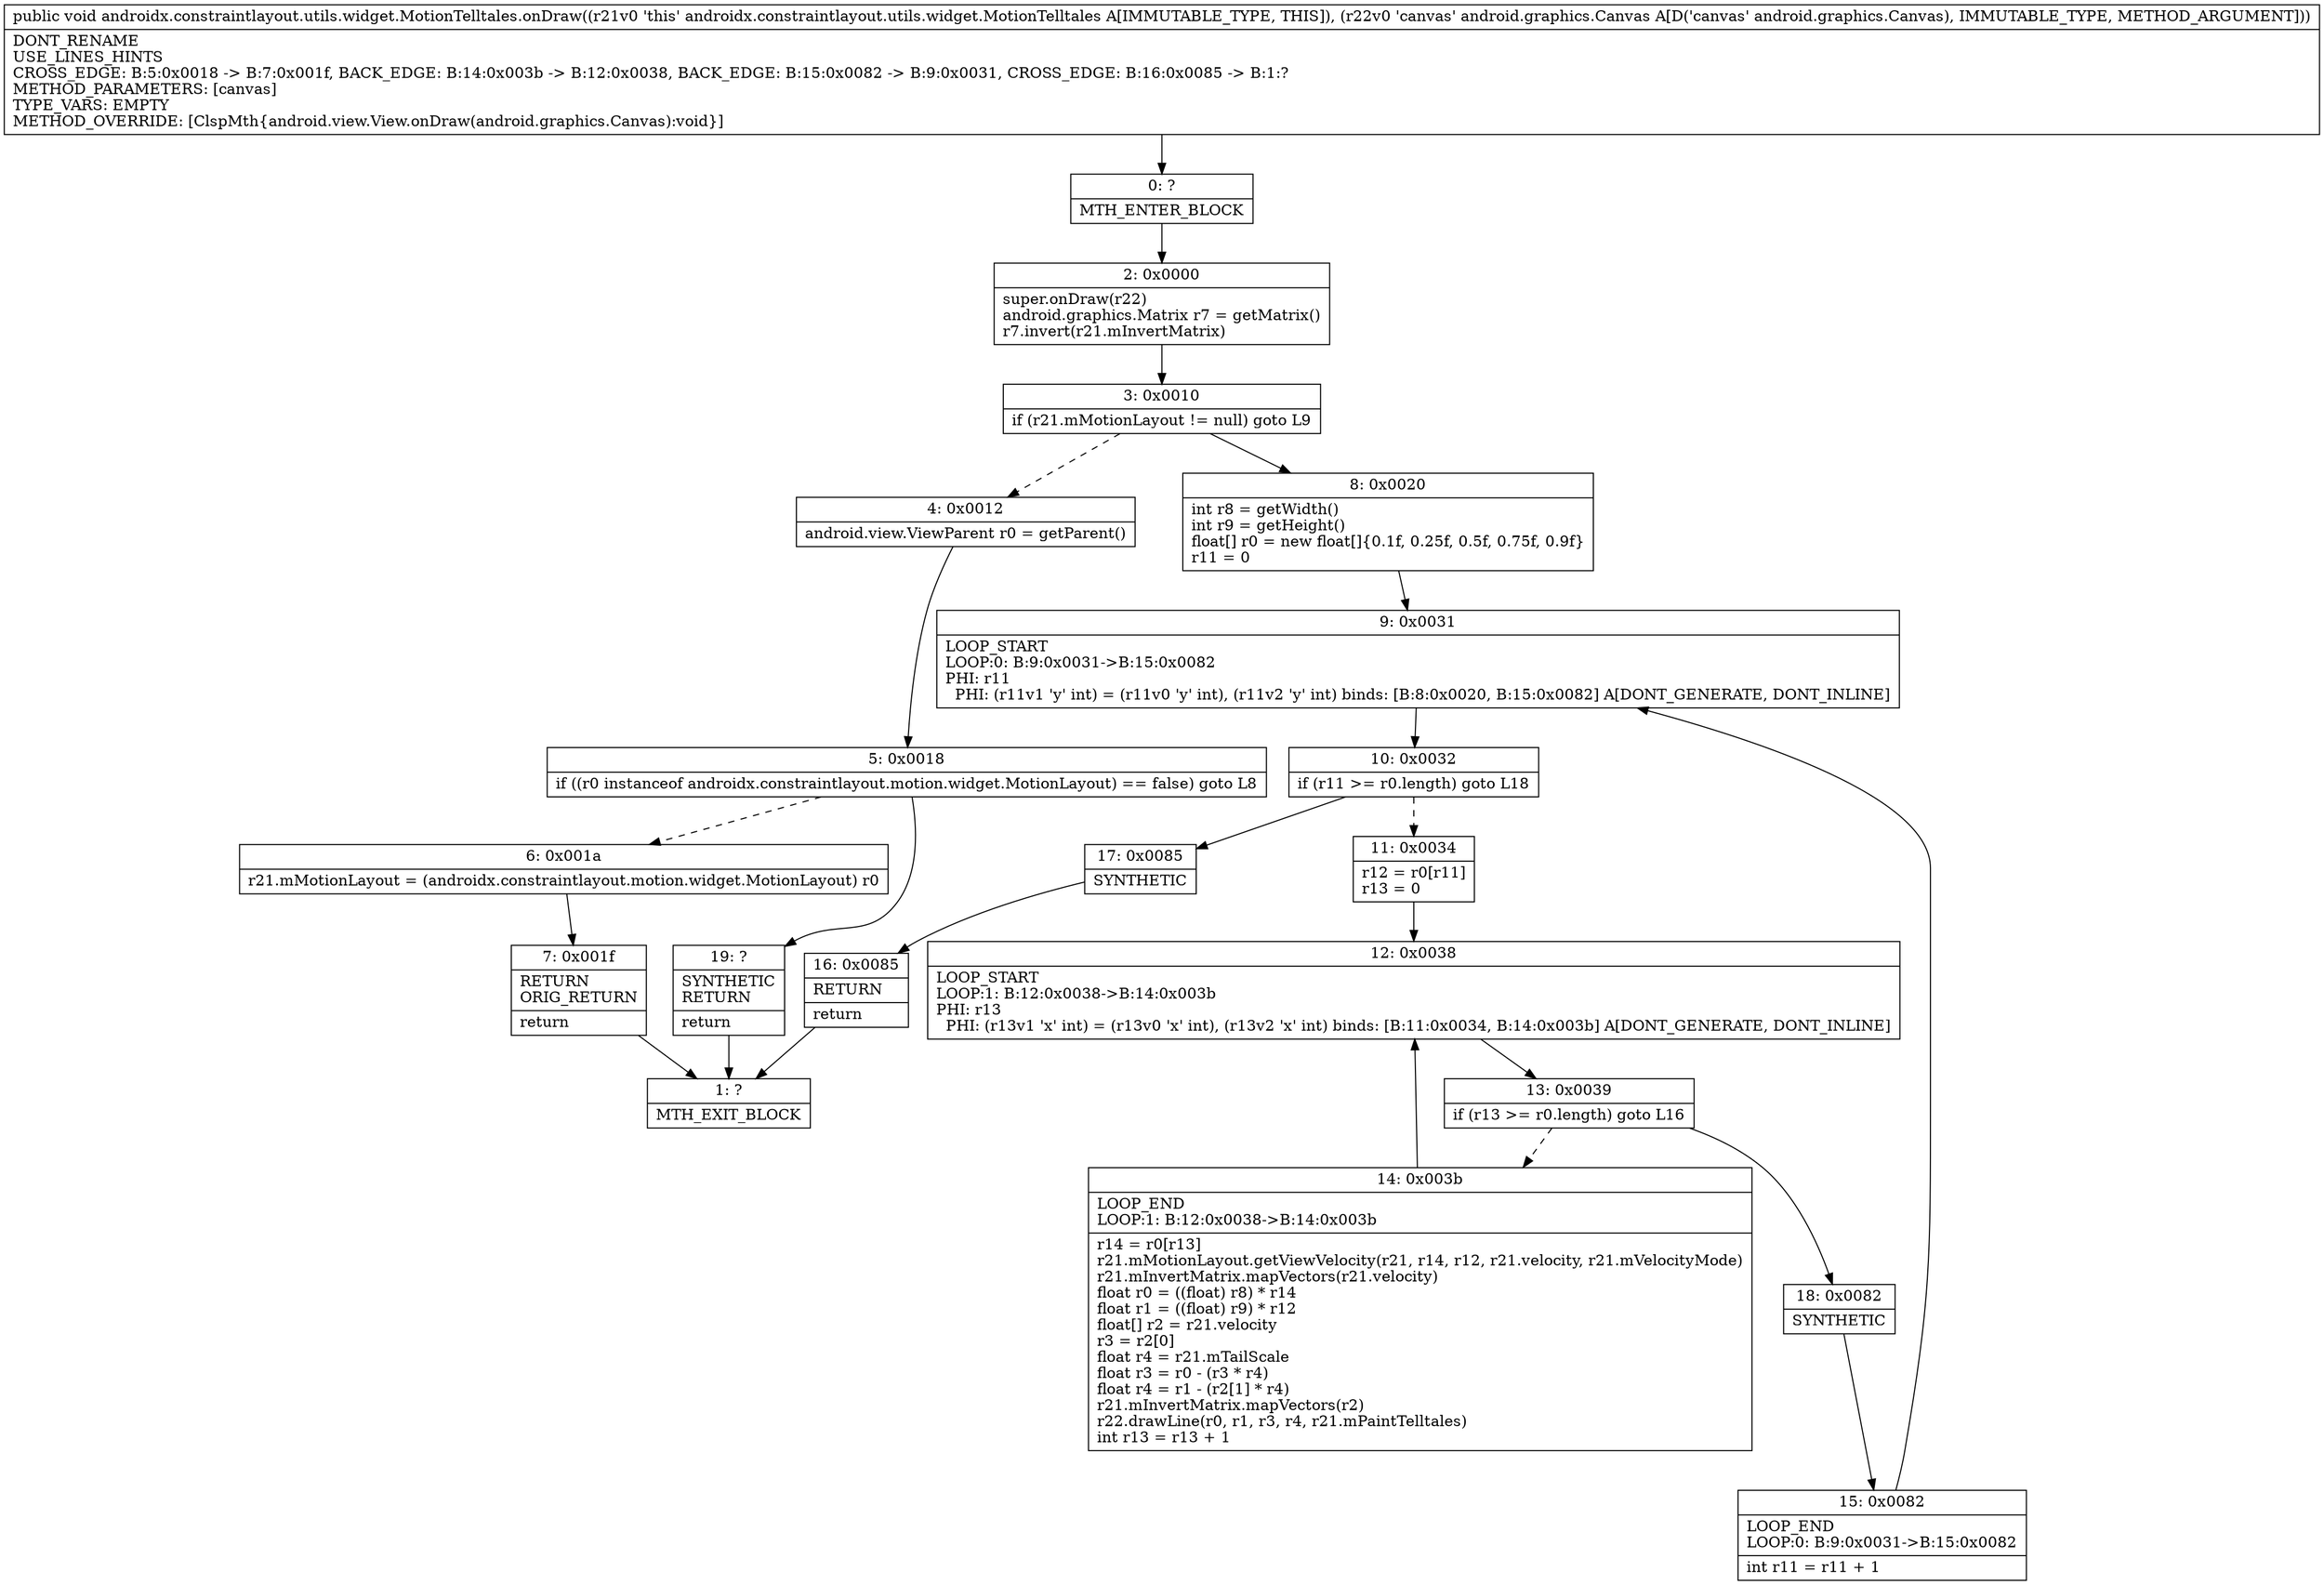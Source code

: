 digraph "CFG forandroidx.constraintlayout.utils.widget.MotionTelltales.onDraw(Landroid\/graphics\/Canvas;)V" {
Node_0 [shape=record,label="{0\:\ ?|MTH_ENTER_BLOCK\l}"];
Node_2 [shape=record,label="{2\:\ 0x0000|super.onDraw(r22)\landroid.graphics.Matrix r7 = getMatrix()\lr7.invert(r21.mInvertMatrix)\l}"];
Node_3 [shape=record,label="{3\:\ 0x0010|if (r21.mMotionLayout != null) goto L9\l}"];
Node_4 [shape=record,label="{4\:\ 0x0012|android.view.ViewParent r0 = getParent()\l}"];
Node_5 [shape=record,label="{5\:\ 0x0018|if ((r0 instanceof androidx.constraintlayout.motion.widget.MotionLayout) == false) goto L8\l}"];
Node_6 [shape=record,label="{6\:\ 0x001a|r21.mMotionLayout = (androidx.constraintlayout.motion.widget.MotionLayout) r0\l}"];
Node_7 [shape=record,label="{7\:\ 0x001f|RETURN\lORIG_RETURN\l|return\l}"];
Node_1 [shape=record,label="{1\:\ ?|MTH_EXIT_BLOCK\l}"];
Node_19 [shape=record,label="{19\:\ ?|SYNTHETIC\lRETURN\l|return\l}"];
Node_8 [shape=record,label="{8\:\ 0x0020|int r8 = getWidth()\lint r9 = getHeight()\lfloat[] r0 = new float[]\{0.1f, 0.25f, 0.5f, 0.75f, 0.9f\}\lr11 = 0\l}"];
Node_9 [shape=record,label="{9\:\ 0x0031|LOOP_START\lLOOP:0: B:9:0x0031\-\>B:15:0x0082\lPHI: r11 \l  PHI: (r11v1 'y' int) = (r11v0 'y' int), (r11v2 'y' int) binds: [B:8:0x0020, B:15:0x0082] A[DONT_GENERATE, DONT_INLINE]\l}"];
Node_10 [shape=record,label="{10\:\ 0x0032|if (r11 \>= r0.length) goto L18\l}"];
Node_11 [shape=record,label="{11\:\ 0x0034|r12 = r0[r11]\lr13 = 0\l}"];
Node_12 [shape=record,label="{12\:\ 0x0038|LOOP_START\lLOOP:1: B:12:0x0038\-\>B:14:0x003b\lPHI: r13 \l  PHI: (r13v1 'x' int) = (r13v0 'x' int), (r13v2 'x' int) binds: [B:11:0x0034, B:14:0x003b] A[DONT_GENERATE, DONT_INLINE]\l}"];
Node_13 [shape=record,label="{13\:\ 0x0039|if (r13 \>= r0.length) goto L16\l}"];
Node_14 [shape=record,label="{14\:\ 0x003b|LOOP_END\lLOOP:1: B:12:0x0038\-\>B:14:0x003b\l|r14 = r0[r13]\lr21.mMotionLayout.getViewVelocity(r21, r14, r12, r21.velocity, r21.mVelocityMode)\lr21.mInvertMatrix.mapVectors(r21.velocity)\lfloat r0 = ((float) r8) * r14\lfloat r1 = ((float) r9) * r12\lfloat[] r2 = r21.velocity\lr3 = r2[0]\lfloat r4 = r21.mTailScale\lfloat r3 = r0 \- (r3 * r4)\lfloat r4 = r1 \- (r2[1] * r4)\lr21.mInvertMatrix.mapVectors(r2)\lr22.drawLine(r0, r1, r3, r4, r21.mPaintTelltales)\lint r13 = r13 + 1\l}"];
Node_18 [shape=record,label="{18\:\ 0x0082|SYNTHETIC\l}"];
Node_15 [shape=record,label="{15\:\ 0x0082|LOOP_END\lLOOP:0: B:9:0x0031\-\>B:15:0x0082\l|int r11 = r11 + 1\l}"];
Node_17 [shape=record,label="{17\:\ 0x0085|SYNTHETIC\l}"];
Node_16 [shape=record,label="{16\:\ 0x0085|RETURN\l|return\l}"];
MethodNode[shape=record,label="{public void androidx.constraintlayout.utils.widget.MotionTelltales.onDraw((r21v0 'this' androidx.constraintlayout.utils.widget.MotionTelltales A[IMMUTABLE_TYPE, THIS]), (r22v0 'canvas' android.graphics.Canvas A[D('canvas' android.graphics.Canvas), IMMUTABLE_TYPE, METHOD_ARGUMENT]))  | DONT_RENAME\lUSE_LINES_HINTS\lCROSS_EDGE: B:5:0x0018 \-\> B:7:0x001f, BACK_EDGE: B:14:0x003b \-\> B:12:0x0038, BACK_EDGE: B:15:0x0082 \-\> B:9:0x0031, CROSS_EDGE: B:16:0x0085 \-\> B:1:?\lMETHOD_PARAMETERS: [canvas]\lTYPE_VARS: EMPTY\lMETHOD_OVERRIDE: [ClspMth\{android.view.View.onDraw(android.graphics.Canvas):void\}]\l}"];
MethodNode -> Node_0;Node_0 -> Node_2;
Node_2 -> Node_3;
Node_3 -> Node_4[style=dashed];
Node_3 -> Node_8;
Node_4 -> Node_5;
Node_5 -> Node_6[style=dashed];
Node_5 -> Node_19;
Node_6 -> Node_7;
Node_7 -> Node_1;
Node_19 -> Node_1;
Node_8 -> Node_9;
Node_9 -> Node_10;
Node_10 -> Node_11[style=dashed];
Node_10 -> Node_17;
Node_11 -> Node_12;
Node_12 -> Node_13;
Node_13 -> Node_14[style=dashed];
Node_13 -> Node_18;
Node_14 -> Node_12;
Node_18 -> Node_15;
Node_15 -> Node_9;
Node_17 -> Node_16;
Node_16 -> Node_1;
}

